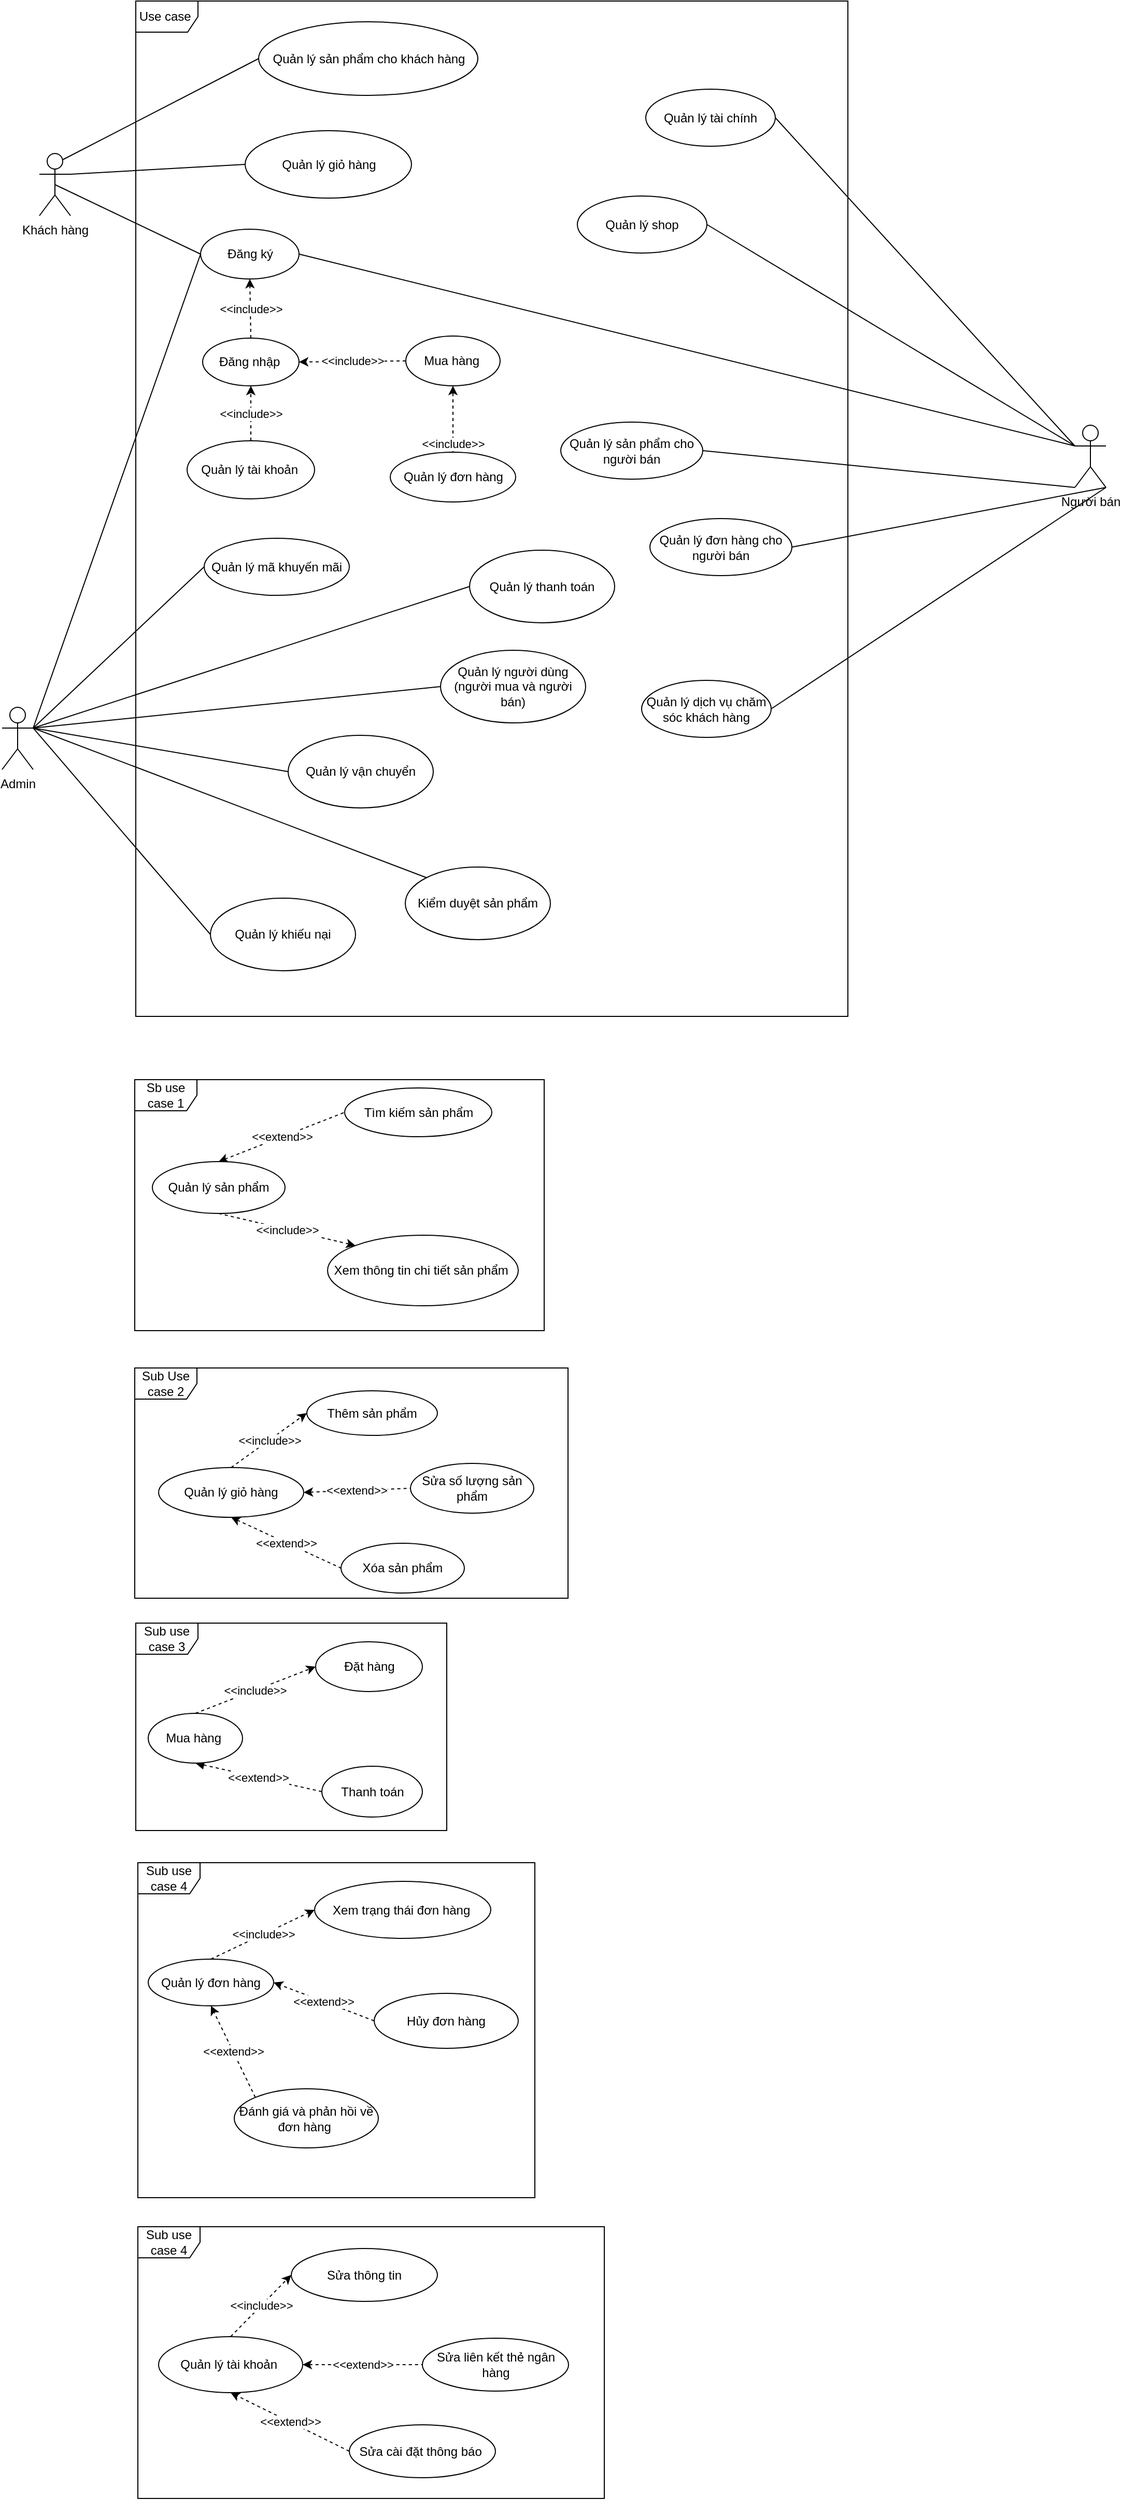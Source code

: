 <mxfile version="26.0.14" pages="3">
  <diagram name="Use case - Đồ án chuyên ngành" id="DkkWWY_Ci0qqELMsnTY7">
    <mxGraphModel dx="1134" dy="1056" grid="0" gridSize="10" guides="1" tooltips="1" connect="1" arrows="1" fold="1" page="0" pageScale="1" pageWidth="827" pageHeight="1169" math="0" shadow="0">
      <root>
        <mxCell id="0" />
        <mxCell id="1" parent="0" />
        <mxCell id="VNswNSfmQvKbLQ0kNU2q-2" value="Use case&amp;nbsp;" style="shape=umlFrame;whiteSpace=wrap;html=1;pointerEvents=0;" parent="1" vertex="1">
          <mxGeometry x="258" y="-27" width="687" height="979" as="geometry" />
        </mxCell>
        <mxCell id="VNswNSfmQvKbLQ0kNU2q-6" style="rounded=0;orthogonalLoop=1;jettySize=auto;html=1;exitX=0.75;exitY=0.1;exitDx=0;exitDy=0;exitPerimeter=0;entryX=0;entryY=0.5;entryDx=0;entryDy=0;endArrow=none;startFill=0;" parent="1" source="VNswNSfmQvKbLQ0kNU2q-3" target="VNswNSfmQvKbLQ0kNU2q-5" edge="1">
          <mxGeometry relative="1" as="geometry" />
        </mxCell>
        <mxCell id="VNswNSfmQvKbLQ0kNU2q-8" style="rounded=0;orthogonalLoop=1;jettySize=auto;html=1;exitX=1;exitY=0.333;exitDx=0;exitDy=0;exitPerimeter=0;entryX=0;entryY=0.5;entryDx=0;entryDy=0;endArrow=none;startFill=0;" parent="1" source="VNswNSfmQvKbLQ0kNU2q-3" target="VNswNSfmQvKbLQ0kNU2q-7" edge="1">
          <mxGeometry relative="1" as="geometry" />
        </mxCell>
        <mxCell id="VNswNSfmQvKbLQ0kNU2q-10" style="rounded=0;orthogonalLoop=1;jettySize=auto;html=1;exitX=0.5;exitY=0.5;exitDx=0;exitDy=0;exitPerimeter=0;entryX=0;entryY=0.5;entryDx=0;entryDy=0;endArrow=none;startFill=0;" parent="1" source="VNswNSfmQvKbLQ0kNU2q-3" target="VNswNSfmQvKbLQ0kNU2q-9" edge="1">
          <mxGeometry relative="1" as="geometry" />
        </mxCell>
        <mxCell id="VNswNSfmQvKbLQ0kNU2q-3" value="Khách hàng" style="shape=umlActor;verticalLabelPosition=bottom;verticalAlign=top;html=1;" parent="1" vertex="1">
          <mxGeometry x="165" y="120" width="30" height="60" as="geometry" />
        </mxCell>
        <mxCell id="VNswNSfmQvKbLQ0kNU2q-5" value="Quản lý sản phẩm cho khách hàng" style="ellipse;whiteSpace=wrap;html=1;" parent="1" vertex="1">
          <mxGeometry x="376.5" y="-7" width="211.5" height="71" as="geometry" />
        </mxCell>
        <mxCell id="VNswNSfmQvKbLQ0kNU2q-7" value="Quản lý giỏ hàng" style="ellipse;whiteSpace=wrap;html=1;" parent="1" vertex="1">
          <mxGeometry x="363.5" y="98" width="160.5" height="65" as="geometry" />
        </mxCell>
        <mxCell id="VNswNSfmQvKbLQ0kNU2q-9" value="Đăng ký" style="ellipse;whiteSpace=wrap;html=1;" parent="1" vertex="1">
          <mxGeometry x="320.5" y="193" width="95" height="48" as="geometry" />
        </mxCell>
        <mxCell id="VNswNSfmQvKbLQ0kNU2q-13" value="&amp;lt;&amp;lt;include&amp;gt;&amp;gt;" style="rounded=0;orthogonalLoop=1;jettySize=auto;html=1;exitX=0.5;exitY=0;exitDx=0;exitDy=0;entryX=0.5;entryY=1;entryDx=0;entryDy=0;dashed=1;" parent="1" source="VNswNSfmQvKbLQ0kNU2q-11" target="VNswNSfmQvKbLQ0kNU2q-9" edge="1">
          <mxGeometry relative="1" as="geometry" />
        </mxCell>
        <mxCell id="VNswNSfmQvKbLQ0kNU2q-11" value="Đăng nhập&amp;nbsp;" style="ellipse;whiteSpace=wrap;html=1;" parent="1" vertex="1">
          <mxGeometry x="322.5" y="298" width="93" height="46" as="geometry" />
        </mxCell>
        <mxCell id="VNswNSfmQvKbLQ0kNU2q-24" value="&amp;lt;&amp;lt;include&amp;gt;&amp;gt;" style="rounded=0;orthogonalLoop=1;jettySize=auto;html=1;exitX=0;exitY=0.5;exitDx=0;exitDy=0;entryX=1;entryY=0.5;entryDx=0;entryDy=0;dashed=1;" parent="1" source="VNswNSfmQvKbLQ0kNU2q-14" target="VNswNSfmQvKbLQ0kNU2q-11" edge="1">
          <mxGeometry relative="1" as="geometry" />
        </mxCell>
        <mxCell id="VNswNSfmQvKbLQ0kNU2q-14" value="Mua hàng&amp;nbsp;" style="ellipse;whiteSpace=wrap;html=1;" parent="1" vertex="1">
          <mxGeometry x="518.5" y="296" width="91" height="48" as="geometry" />
        </mxCell>
        <mxCell id="VNswNSfmQvKbLQ0kNU2q-15" value="Sub Use case 2" style="shape=umlFrame;whiteSpace=wrap;html=1;pointerEvents=0;" parent="1" vertex="1">
          <mxGeometry x="257" y="1291" width="418" height="222" as="geometry" />
        </mxCell>
        <mxCell id="VNswNSfmQvKbLQ0kNU2q-19" value="&amp;lt;&amp;lt;include&amp;gt;&amp;gt;" style="rounded=0;orthogonalLoop=1;jettySize=auto;html=1;exitX=0.5;exitY=0;exitDx=0;exitDy=0;entryX=0;entryY=0.5;entryDx=0;entryDy=0;dashed=1;" parent="1" source="VNswNSfmQvKbLQ0kNU2q-17" target="VNswNSfmQvKbLQ0kNU2q-18" edge="1">
          <mxGeometry relative="1" as="geometry" />
        </mxCell>
        <mxCell id="VNswNSfmQvKbLQ0kNU2q-21" value="&amp;lt;&amp;lt;extend&amp;gt;&amp;gt;" style="rounded=0;orthogonalLoop=1;jettySize=auto;html=1;exitX=1;exitY=0.5;exitDx=0;exitDy=0;entryX=0;entryY=0.5;entryDx=0;entryDy=0;dashed=1;endArrow=none;startFill=1;startArrow=classic;" parent="1" source="VNswNSfmQvKbLQ0kNU2q-17" target="VNswNSfmQvKbLQ0kNU2q-20" edge="1">
          <mxGeometry relative="1" as="geometry" />
        </mxCell>
        <mxCell id="VNswNSfmQvKbLQ0kNU2q-17" value="Quản lý giỏ hàng" style="ellipse;whiteSpace=wrap;html=1;" parent="1" vertex="1">
          <mxGeometry x="280" y="1387" width="140" height="48" as="geometry" />
        </mxCell>
        <mxCell id="VNswNSfmQvKbLQ0kNU2q-18" value="Thêm sản phẩm" style="ellipse;whiteSpace=wrap;html=1;" parent="1" vertex="1">
          <mxGeometry x="423" y="1313" width="126" height="43" as="geometry" />
        </mxCell>
        <mxCell id="VNswNSfmQvKbLQ0kNU2q-20" value="Sửa số lượng sản phẩm" style="ellipse;whiteSpace=wrap;html=1;" parent="1" vertex="1">
          <mxGeometry x="523" y="1383" width="119" height="48" as="geometry" />
        </mxCell>
        <mxCell id="VNswNSfmQvKbLQ0kNU2q-22" value="&amp;lt;&amp;lt;extend&amp;gt;&amp;gt;" style="rounded=0;orthogonalLoop=1;jettySize=auto;html=1;entryX=0;entryY=0.5;entryDx=0;entryDy=0;dashed=1;endArrow=none;startFill=1;startArrow=classic;exitX=0.5;exitY=1;exitDx=0;exitDy=0;" parent="1" source="VNswNSfmQvKbLQ0kNU2q-17" target="VNswNSfmQvKbLQ0kNU2q-23" edge="1">
          <mxGeometry relative="1" as="geometry">
            <mxPoint x="280" y="1497.0" as="sourcePoint" />
          </mxGeometry>
        </mxCell>
        <mxCell id="VNswNSfmQvKbLQ0kNU2q-23" value="Xóa sản phẩm" style="ellipse;whiteSpace=wrap;html=1;" parent="1" vertex="1">
          <mxGeometry x="456" y="1460" width="119" height="48" as="geometry" />
        </mxCell>
        <mxCell id="VNswNSfmQvKbLQ0kNU2q-25" value="Sb use case 1" style="shape=umlFrame;whiteSpace=wrap;html=1;pointerEvents=0;" parent="1" vertex="1">
          <mxGeometry x="257" y="1013" width="395" height="242" as="geometry" />
        </mxCell>
        <mxCell id="VNswNSfmQvKbLQ0kNU2q-29" value="&amp;lt;&amp;lt;extend&amp;gt;&amp;gt;" style="rounded=0;orthogonalLoop=1;jettySize=auto;html=1;exitX=0.5;exitY=0;exitDx=0;exitDy=0;entryX=0;entryY=0.5;entryDx=0;entryDy=0;dashed=1;endArrow=none;startFill=1;startArrow=classic;" parent="1" source="VNswNSfmQvKbLQ0kNU2q-27" target="VNswNSfmQvKbLQ0kNU2q-28" edge="1">
          <mxGeometry relative="1" as="geometry" />
        </mxCell>
        <mxCell id="VNswNSfmQvKbLQ0kNU2q-32" value="&amp;lt;&amp;lt;include&amp;gt;&amp;gt;" style="rounded=0;orthogonalLoop=1;jettySize=auto;html=1;exitX=0.5;exitY=1;exitDx=0;exitDy=0;entryX=0;entryY=0;entryDx=0;entryDy=0;dashed=1;" parent="1" source="VNswNSfmQvKbLQ0kNU2q-27" target="VNswNSfmQvKbLQ0kNU2q-30" edge="1">
          <mxGeometry relative="1" as="geometry" />
        </mxCell>
        <mxCell id="VNswNSfmQvKbLQ0kNU2q-27" value="Quản lý sản phẩm" style="ellipse;whiteSpace=wrap;html=1;" parent="1" vertex="1">
          <mxGeometry x="274" y="1092" width="128" height="50" as="geometry" />
        </mxCell>
        <mxCell id="VNswNSfmQvKbLQ0kNU2q-28" value="Tìm kiếm sản phẩm" style="ellipse;whiteSpace=wrap;html=1;" parent="1" vertex="1">
          <mxGeometry x="459.5" y="1021" width="142" height="47" as="geometry" />
        </mxCell>
        <mxCell id="VNswNSfmQvKbLQ0kNU2q-30" value="Xem thông tin chi tiết sản phẩm&amp;nbsp;" style="ellipse;whiteSpace=wrap;html=1;" parent="1" vertex="1">
          <mxGeometry x="443" y="1163" width="184" height="68" as="geometry" />
        </mxCell>
        <mxCell id="VNswNSfmQvKbLQ0kNU2q-33" value="Sub use case 3" style="shape=umlFrame;whiteSpace=wrap;html=1;pointerEvents=0;" parent="1" vertex="1">
          <mxGeometry x="258" y="1537" width="300" height="200" as="geometry" />
        </mxCell>
        <mxCell id="VNswNSfmQvKbLQ0kNU2q-37" value="&amp;lt;&amp;lt;include&amp;gt;&amp;gt;" style="rounded=0;orthogonalLoop=1;jettySize=auto;html=1;exitX=0.5;exitY=0;exitDx=0;exitDy=0;entryX=0;entryY=0.5;entryDx=0;entryDy=0;dashed=1;" parent="1" source="VNswNSfmQvKbLQ0kNU2q-34" target="VNswNSfmQvKbLQ0kNU2q-35" edge="1">
          <mxGeometry relative="1" as="geometry" />
        </mxCell>
        <mxCell id="VNswNSfmQvKbLQ0kNU2q-38" value="&amp;lt;&amp;lt;extend&amp;gt;&amp;gt;" style="rounded=0;orthogonalLoop=1;jettySize=auto;html=1;exitX=0.5;exitY=1;exitDx=0;exitDy=0;entryX=0;entryY=0.5;entryDx=0;entryDy=0;dashed=1;startArrow=block;startFill=1;endArrow=none;" parent="1" source="VNswNSfmQvKbLQ0kNU2q-34" target="VNswNSfmQvKbLQ0kNU2q-36" edge="1">
          <mxGeometry relative="1" as="geometry" />
        </mxCell>
        <mxCell id="VNswNSfmQvKbLQ0kNU2q-34" value="Mua hàng&amp;nbsp;" style="ellipse;whiteSpace=wrap;html=1;" parent="1" vertex="1">
          <mxGeometry x="270" y="1624" width="91" height="48" as="geometry" />
        </mxCell>
        <mxCell id="VNswNSfmQvKbLQ0kNU2q-35" value="Đặt hàng" style="ellipse;whiteSpace=wrap;html=1;" parent="1" vertex="1">
          <mxGeometry x="431.5" y="1555" width="103" height="48" as="geometry" />
        </mxCell>
        <mxCell id="VNswNSfmQvKbLQ0kNU2q-36" value="Thanh toán" style="ellipse;whiteSpace=wrap;html=1;" parent="1" vertex="1">
          <mxGeometry x="437.5" y="1675" width="97" height="49" as="geometry" />
        </mxCell>
        <mxCell id="NRM2r6z0vRKV2hB_PChY-10" value="&amp;lt;&amp;lt;include&amp;gt;&amp;gt;" style="rounded=0;orthogonalLoop=1;jettySize=auto;html=1;exitX=0.5;exitY=1;exitDx=0;exitDy=0;dashed=1;" parent="1" source="NRM2r6z0vRKV2hB_PChY-1" target="VNswNSfmQvKbLQ0kNU2q-14" edge="1">
          <mxGeometry relative="1" as="geometry" />
        </mxCell>
        <mxCell id="NRM2r6z0vRKV2hB_PChY-1" value="Quản lý đơn hàng" style="ellipse;whiteSpace=wrap;html=1;" parent="1" vertex="1">
          <mxGeometry x="503.5" y="408" width="121" height="48" as="geometry" />
        </mxCell>
        <mxCell id="NRM2r6z0vRKV2hB_PChY-2" value="Sub use case 4" style="shape=umlFrame;whiteSpace=wrap;html=1;pointerEvents=0;" parent="1" vertex="1">
          <mxGeometry x="260" y="1768" width="383" height="323" as="geometry" />
        </mxCell>
        <mxCell id="NRM2r6z0vRKV2hB_PChY-5" value="&amp;lt;&amp;lt;include&amp;gt;&amp;gt;" style="rounded=0;orthogonalLoop=1;jettySize=auto;html=1;exitX=0.5;exitY=0;exitDx=0;exitDy=0;entryX=0;entryY=0.5;entryDx=0;entryDy=0;dashed=1;" parent="1" source="NRM2r6z0vRKV2hB_PChY-3" target="NRM2r6z0vRKV2hB_PChY-4" edge="1">
          <mxGeometry relative="1" as="geometry" />
        </mxCell>
        <mxCell id="NRM2r6z0vRKV2hB_PChY-3" value="Quản lý đơn hàng" style="ellipse;whiteSpace=wrap;html=1;" parent="1" vertex="1">
          <mxGeometry x="270" y="1861" width="121" height="45" as="geometry" />
        </mxCell>
        <mxCell id="NRM2r6z0vRKV2hB_PChY-4" value="Xem trạng thái đơn hàng&amp;nbsp;" style="ellipse;whiteSpace=wrap;html=1;" parent="1" vertex="1">
          <mxGeometry x="430.5" y="1786" width="170" height="55" as="geometry" />
        </mxCell>
        <mxCell id="NRM2r6z0vRKV2hB_PChY-7" value="&amp;lt;&amp;lt;extend&amp;gt;&amp;gt;" style="rounded=0;orthogonalLoop=1;jettySize=auto;html=1;exitX=0;exitY=0.5;exitDx=0;exitDy=0;entryX=1;entryY=0.5;entryDx=0;entryDy=0;dashed=1;" parent="1" source="NRM2r6z0vRKV2hB_PChY-6" target="NRM2r6z0vRKV2hB_PChY-3" edge="1">
          <mxGeometry relative="1" as="geometry" />
        </mxCell>
        <mxCell id="NRM2r6z0vRKV2hB_PChY-6" value="Hủy đơn hàng" style="ellipse;whiteSpace=wrap;html=1;" parent="1" vertex="1">
          <mxGeometry x="488" y="1894" width="139" height="53" as="geometry" />
        </mxCell>
        <mxCell id="NRM2r6z0vRKV2hB_PChY-9" value="&amp;lt;&amp;lt;extend&amp;gt;&amp;gt;" style="rounded=0;orthogonalLoop=1;jettySize=auto;html=1;exitX=0;exitY=0;exitDx=0;exitDy=0;entryX=0.5;entryY=1;entryDx=0;entryDy=0;dashed=1;" parent="1" source="NRM2r6z0vRKV2hB_PChY-8" target="NRM2r6z0vRKV2hB_PChY-3" edge="1">
          <mxGeometry relative="1" as="geometry" />
        </mxCell>
        <mxCell id="NRM2r6z0vRKV2hB_PChY-8" value="Đánh giá và phản hồi về đơn hàng&amp;nbsp;" style="ellipse;whiteSpace=wrap;html=1;" parent="1" vertex="1">
          <mxGeometry x="353" y="1986" width="139" height="57" as="geometry" />
        </mxCell>
        <mxCell id="NRM2r6z0vRKV2hB_PChY-25" value="&amp;lt;&amp;lt;include&amp;gt;&amp;gt;" style="rounded=0;orthogonalLoop=1;jettySize=auto;html=1;exitX=0.5;exitY=0;exitDx=0;exitDy=0;entryX=0.5;entryY=1;entryDx=0;entryDy=0;dashed=1;" parent="1" source="NRM2r6z0vRKV2hB_PChY-11" target="VNswNSfmQvKbLQ0kNU2q-11" edge="1">
          <mxGeometry relative="1" as="geometry" />
        </mxCell>
        <mxCell id="NRM2r6z0vRKV2hB_PChY-11" value="Quản lý tài khoản&amp;nbsp;" style="ellipse;whiteSpace=wrap;html=1;" parent="1" vertex="1">
          <mxGeometry x="307.5" y="397" width="123" height="56" as="geometry" />
        </mxCell>
        <mxCell id="NRM2r6z0vRKV2hB_PChY-19" value="&amp;lt;&amp;lt;include&amp;gt;&amp;gt;" style="rounded=0;orthogonalLoop=1;jettySize=auto;html=1;exitX=0.5;exitY=0;exitDx=0;exitDy=0;entryX=0;entryY=0.5;entryDx=0;entryDy=0;dashed=1;" parent="1" source="NRM2r6z0vRKV2hB_PChY-12" target="NRM2r6z0vRKV2hB_PChY-18" edge="1">
          <mxGeometry relative="1" as="geometry" />
        </mxCell>
        <mxCell id="NRM2r6z0vRKV2hB_PChY-21" value="&amp;lt;&amp;lt;extend&amp;gt;&amp;gt;" style="rounded=0;orthogonalLoop=1;jettySize=auto;html=1;exitX=1;exitY=0.5;exitDx=0;exitDy=0;entryX=0;entryY=0.5;entryDx=0;entryDy=0;dashed=1;startArrow=classic;startFill=1;endArrow=none;" parent="1" source="NRM2r6z0vRKV2hB_PChY-12" target="NRM2r6z0vRKV2hB_PChY-20" edge="1">
          <mxGeometry x="0.004" relative="1" as="geometry">
            <mxPoint as="offset" />
          </mxGeometry>
        </mxCell>
        <mxCell id="NRM2r6z0vRKV2hB_PChY-12" value="Quản lý tài khoản&amp;nbsp;" style="ellipse;whiteSpace=wrap;html=1;" parent="1" vertex="1">
          <mxGeometry x="280" y="2225" width="139" height="54" as="geometry" />
        </mxCell>
        <mxCell id="NRM2r6z0vRKV2hB_PChY-17" value="Sub use case 4" style="shape=umlFrame;whiteSpace=wrap;html=1;pointerEvents=0;" parent="1" vertex="1">
          <mxGeometry x="260" y="2119" width="450" height="262" as="geometry" />
        </mxCell>
        <mxCell id="NRM2r6z0vRKV2hB_PChY-18" value="Sửa thông tin" style="ellipse;whiteSpace=wrap;html=1;" parent="1" vertex="1">
          <mxGeometry x="408" y="2140" width="141" height="51" as="geometry" />
        </mxCell>
        <mxCell id="NRM2r6z0vRKV2hB_PChY-20" value="Sửa liên kết thẻ ngân hàng" style="ellipse;whiteSpace=wrap;html=1;" parent="1" vertex="1">
          <mxGeometry x="534.5" y="2226.5" width="141" height="51" as="geometry" />
        </mxCell>
        <mxCell id="NRM2r6z0vRKV2hB_PChY-23" value="&amp;lt;&amp;lt;extend&amp;gt;&amp;gt;" style="rounded=0;orthogonalLoop=1;jettySize=auto;html=1;exitX=0;exitY=0.5;exitDx=0;exitDy=0;entryX=0.5;entryY=1;entryDx=0;entryDy=0;dashed=1;startArrow=none;startFill=0;endArrow=classic;endFill=1;" parent="1" source="NRM2r6z0vRKV2hB_PChY-22" target="NRM2r6z0vRKV2hB_PChY-12" edge="1">
          <mxGeometry relative="1" as="geometry" />
        </mxCell>
        <mxCell id="NRM2r6z0vRKV2hB_PChY-22" value="Sửa cài đặt thông báo&amp;nbsp;" style="ellipse;whiteSpace=wrap;html=1;" parent="1" vertex="1">
          <mxGeometry x="464" y="2310" width="141" height="51" as="geometry" />
        </mxCell>
        <mxCell id="m9WuQb1tKZzpKAF249Fw-2" style="rounded=0;orthogonalLoop=1;jettySize=auto;html=1;exitX=0;exitY=0.333;exitDx=0;exitDy=0;exitPerimeter=0;entryX=1;entryY=0.5;entryDx=0;entryDy=0;endArrow=none;startFill=0;" parent="1" source="m9WuQb1tKZzpKAF249Fw-1" target="VNswNSfmQvKbLQ0kNU2q-9" edge="1">
          <mxGeometry relative="1" as="geometry" />
        </mxCell>
        <mxCell id="m9WuQb1tKZzpKAF249Fw-1" value="Người bán" style="shape=umlActor;verticalLabelPosition=bottom;verticalAlign=top;html=1;" parent="1" vertex="1">
          <mxGeometry x="1164" y="382" width="30" height="60" as="geometry" />
        </mxCell>
        <mxCell id="m9WuQb1tKZzpKAF249Fw-5" value="Quản lý sản phẩm cho người bán" style="ellipse;whiteSpace=wrap;html=1;" parent="1" vertex="1">
          <mxGeometry x="668" y="379" width="137" height="55" as="geometry" />
        </mxCell>
        <mxCell id="m9WuQb1tKZzpKAF249Fw-6" style="rounded=0;orthogonalLoop=1;jettySize=auto;html=1;exitX=1;exitY=0.5;exitDx=0;exitDy=0;entryX=0;entryY=1;entryDx=0;entryDy=0;entryPerimeter=0;endArrow=none;startFill=0;" parent="1" source="m9WuQb1tKZzpKAF249Fw-5" target="m9WuQb1tKZzpKAF249Fw-1" edge="1">
          <mxGeometry relative="1" as="geometry" />
        </mxCell>
        <mxCell id="m9WuQb1tKZzpKAF249Fw-7" value="Quản lý đơn hàng cho người bán" style="ellipse;whiteSpace=wrap;html=1;" parent="1" vertex="1">
          <mxGeometry x="754" y="472" width="137" height="55" as="geometry" />
        </mxCell>
        <mxCell id="m9WuQb1tKZzpKAF249Fw-8" style="rounded=0;orthogonalLoop=1;jettySize=auto;html=1;exitX=1;exitY=0.5;exitDx=0;exitDy=0;entryX=1;entryY=1;entryDx=0;entryDy=0;entryPerimeter=0;endArrow=none;startFill=0;" parent="1" source="m9WuQb1tKZzpKAF249Fw-7" target="m9WuQb1tKZzpKAF249Fw-1" edge="1">
          <mxGeometry relative="1" as="geometry" />
        </mxCell>
        <mxCell id="m9WuQb1tKZzpKAF249Fw-9" value="Quản lý dịch vụ chăm sóc khách hàng" style="ellipse;whiteSpace=wrap;html=1;" parent="1" vertex="1">
          <mxGeometry x="746" y="628" width="125" height="55" as="geometry" />
        </mxCell>
        <mxCell id="m9WuQb1tKZzpKAF249Fw-10" style="rounded=0;orthogonalLoop=1;jettySize=auto;html=1;exitX=1;exitY=0.5;exitDx=0;exitDy=0;entryX=1;entryY=1;entryDx=0;entryDy=0;entryPerimeter=0;endArrow=none;startFill=0;" parent="1" source="m9WuQb1tKZzpKAF249Fw-9" target="m9WuQb1tKZzpKAF249Fw-1" edge="1">
          <mxGeometry relative="1" as="geometry" />
        </mxCell>
        <mxCell id="m9WuQb1tKZzpKAF249Fw-11" value="Quản lý tài chính" style="ellipse;whiteSpace=wrap;html=1;" parent="1" vertex="1">
          <mxGeometry x="750" y="58" width="125" height="55" as="geometry" />
        </mxCell>
        <mxCell id="m9WuQb1tKZzpKAF249Fw-12" style="rounded=0;orthogonalLoop=1;jettySize=auto;html=1;exitX=1;exitY=0.5;exitDx=0;exitDy=0;entryX=0;entryY=0.333;entryDx=0;entryDy=0;entryPerimeter=0;endArrow=none;startFill=0;" parent="1" source="m9WuQb1tKZzpKAF249Fw-11" target="m9WuQb1tKZzpKAF249Fw-1" edge="1">
          <mxGeometry relative="1" as="geometry" />
        </mxCell>
        <mxCell id="m9WuQb1tKZzpKAF249Fw-13" value="Quản lý shop" style="ellipse;whiteSpace=wrap;html=1;" parent="1" vertex="1">
          <mxGeometry x="684" y="161" width="125" height="55" as="geometry" />
        </mxCell>
        <mxCell id="m9WuQb1tKZzpKAF249Fw-14" style="rounded=0;orthogonalLoop=1;jettySize=auto;html=1;exitX=1;exitY=0.5;exitDx=0;exitDy=0;entryX=0;entryY=0.333;entryDx=0;entryDy=0;entryPerimeter=0;endArrow=none;startFill=0;" parent="1" source="m9WuQb1tKZzpKAF249Fw-13" target="m9WuQb1tKZzpKAF249Fw-1" edge="1">
          <mxGeometry relative="1" as="geometry" />
        </mxCell>
        <mxCell id="LIjcJgggQF4UqE3baI8m-9" style="rounded=0;orthogonalLoop=1;jettySize=auto;html=1;exitX=1;exitY=0.333;exitDx=0;exitDy=0;exitPerimeter=0;entryX=0;entryY=0.5;entryDx=0;entryDy=0;endArrow=none;startFill=0;" parent="1" source="LIjcJgggQF4UqE3baI8m-2" target="LIjcJgggQF4UqE3baI8m-3" edge="1">
          <mxGeometry relative="1" as="geometry" />
        </mxCell>
        <mxCell id="LIjcJgggQF4UqE3baI8m-2" value="Admin" style="shape=umlActor;verticalLabelPosition=bottom;verticalAlign=top;html=1;" parent="1" vertex="1">
          <mxGeometry x="129" y="654" width="30" height="60" as="geometry" />
        </mxCell>
        <mxCell id="LIjcJgggQF4UqE3baI8m-3" value="Quản lý mã khuyến mãi" style="ellipse;whiteSpace=wrap;html=1;" parent="1" vertex="1">
          <mxGeometry x="324" y="491" width="140" height="55" as="geometry" />
        </mxCell>
        <mxCell id="LIjcJgggQF4UqE3baI8m-4" value="Quản lý người dùng (người mua và người bán)" style="ellipse;whiteSpace=wrap;html=1;" parent="1" vertex="1">
          <mxGeometry x="552" y="599" width="140" height="70" as="geometry" />
        </mxCell>
        <mxCell id="LIjcJgggQF4UqE3baI8m-5" value="Kiểm duyệt sản phẩm" style="ellipse;whiteSpace=wrap;html=1;" parent="1" vertex="1">
          <mxGeometry x="518" y="808" width="140" height="70" as="geometry" />
        </mxCell>
        <mxCell id="LIjcJgggQF4UqE3baI8m-6" value="Quản lý thanh toán" style="ellipse;whiteSpace=wrap;html=1;" parent="1" vertex="1">
          <mxGeometry x="580" y="502.5" width="140" height="70" as="geometry" />
        </mxCell>
        <mxCell id="LIjcJgggQF4UqE3baI8m-7" value="Quản lý vận chuyển" style="ellipse;whiteSpace=wrap;html=1;" parent="1" vertex="1">
          <mxGeometry x="405" y="681" width="140" height="70" as="geometry" />
        </mxCell>
        <mxCell id="LIjcJgggQF4UqE3baI8m-8" value="Quản lý khiếu nại" style="ellipse;whiteSpace=wrap;html=1;" parent="1" vertex="1">
          <mxGeometry x="330" y="838" width="140" height="70" as="geometry" />
        </mxCell>
        <mxCell id="LIjcJgggQF4UqE3baI8m-10" style="rounded=0;orthogonalLoop=1;jettySize=auto;html=1;exitX=1;exitY=0.333;exitDx=0;exitDy=0;exitPerimeter=0;entryX=0;entryY=0.5;entryDx=0;entryDy=0;endArrow=none;startFill=0;" parent="1" source="LIjcJgggQF4UqE3baI8m-2" target="LIjcJgggQF4UqE3baI8m-6" edge="1">
          <mxGeometry relative="1" as="geometry">
            <mxPoint x="169" y="684" as="sourcePoint" />
            <mxPoint x="380" y="547" as="targetPoint" />
          </mxGeometry>
        </mxCell>
        <mxCell id="LIjcJgggQF4UqE3baI8m-11" style="rounded=0;orthogonalLoop=1;jettySize=auto;html=1;exitX=1;exitY=0.333;exitDx=0;exitDy=0;exitPerimeter=0;entryX=0;entryY=0.5;entryDx=0;entryDy=0;endArrow=none;startFill=0;" parent="1" source="LIjcJgggQF4UqE3baI8m-2" target="LIjcJgggQF4UqE3baI8m-4" edge="1">
          <mxGeometry relative="1" as="geometry">
            <mxPoint x="169" y="684" as="sourcePoint" />
            <mxPoint x="621" y="594" as="targetPoint" />
          </mxGeometry>
        </mxCell>
        <mxCell id="LIjcJgggQF4UqE3baI8m-12" style="rounded=0;orthogonalLoop=1;jettySize=auto;html=1;exitX=1;exitY=0.333;exitDx=0;exitDy=0;exitPerimeter=0;entryX=0;entryY=0.5;entryDx=0;entryDy=0;endArrow=none;startFill=0;" parent="1" source="LIjcJgggQF4UqE3baI8m-2" target="LIjcJgggQF4UqE3baI8m-7" edge="1">
          <mxGeometry relative="1" as="geometry">
            <mxPoint x="169" y="684" as="sourcePoint" />
            <mxPoint x="397" y="682" as="targetPoint" />
          </mxGeometry>
        </mxCell>
        <mxCell id="LIjcJgggQF4UqE3baI8m-13" style="rounded=0;orthogonalLoop=1;jettySize=auto;html=1;exitX=1;exitY=0.333;exitDx=0;exitDy=0;exitPerimeter=0;entryX=0;entryY=0;entryDx=0;entryDy=0;endArrow=none;startFill=0;" parent="1" source="LIjcJgggQF4UqE3baI8m-2" target="LIjcJgggQF4UqE3baI8m-5" edge="1">
          <mxGeometry relative="1" as="geometry">
            <mxPoint x="169" y="684" as="sourcePoint" />
            <mxPoint x="644" y="734" as="targetPoint" />
          </mxGeometry>
        </mxCell>
        <mxCell id="LIjcJgggQF4UqE3baI8m-14" style="rounded=0;orthogonalLoop=1;jettySize=auto;html=1;exitX=1;exitY=0.333;exitDx=0;exitDy=0;exitPerimeter=0;entryX=0;entryY=0.5;entryDx=0;entryDy=0;endArrow=none;startFill=0;" parent="1" source="LIjcJgggQF4UqE3baI8m-2" target="LIjcJgggQF4UqE3baI8m-8" edge="1">
          <mxGeometry relative="1" as="geometry">
            <mxPoint x="169" y="684" as="sourcePoint" />
            <mxPoint x="397" y="744" as="targetPoint" />
          </mxGeometry>
        </mxCell>
        <mxCell id="LIjcJgggQF4UqE3baI8m-15" style="rounded=0;orthogonalLoop=1;jettySize=auto;html=1;exitX=1;exitY=0.333;exitDx=0;exitDy=0;exitPerimeter=0;entryX=0;entryY=0.5;entryDx=0;entryDy=0;endArrow=none;startFill=0;" parent="1" source="LIjcJgggQF4UqE3baI8m-2" target="VNswNSfmQvKbLQ0kNU2q-9" edge="1">
          <mxGeometry relative="1" as="geometry">
            <mxPoint x="169" y="684" as="sourcePoint" />
            <mxPoint x="334" y="529" as="targetPoint" />
          </mxGeometry>
        </mxCell>
      </root>
    </mxGraphModel>
  </diagram>
  <diagram id="1HJV61UrAdBUhBgmatoh" name="Use case - Công nghệ phần mềm">
    <mxGraphModel dx="794" dy="859" grid="1" gridSize="10" guides="1" tooltips="1" connect="1" arrows="1" fold="1" page="0" pageScale="1" pageWidth="827" pageHeight="1169" math="0" shadow="0">
      <root>
        <mxCell id="0" />
        <mxCell id="1" parent="0" />
        <mxCell id="06tJIdHExdX9FuPC5DpM-1" value="Đề bài:&amp;nbsp;&lt;span style=&quot;background-color: transparent; color: light-dark(rgb(0, 0, 0), rgb(255, 255, 255));&quot;&gt;Ứng Dụng Cho Thuê Xe&lt;/span&gt;&lt;div&gt;&lt;div&gt;Ứng dụng thuê xe di động phải hỗ trợ các tính năng sau:&lt;/div&gt;&lt;div&gt;&lt;br&gt;&lt;/div&gt;&lt;div&gt;Khách hàng có thể tạo, hủy hoặc chỉnh sửa một đặt chỗ thuê xe.&lt;/div&gt;&lt;div&gt;Xe thuê có thể được lấy và trả tại bất kỳ một trong 650 địa điểm của công ty cho thuê xe ở 50 quốc gia trên toàn thế giới. Công ty cho thuê xe cung cấp một loạt các phương tiện ở mỗi quốc gia. Phạm vi có thể không giống nhau ở mỗi quốc gia.&lt;/div&gt;&lt;div&gt;Để thực hiện đặt chỗ thuê xe, khách hàng phải cung cấp tên và địa chỉ email liên hệ, ngày giờ bắt đầu và kết thúc của thuê xe, địa điểm lấy và trả xe, loại xe mà họ muốn thuê và một thẻ tín dụng hợp lệ.&lt;/div&gt;&lt;div&gt;Khi đặt chỗ thuê xe được xác nhận, khách hàng sẽ nhận được một email từ hệ thống đặt chỗ trung tâm với chi tiết về thuê xe của họ, bao gồm ước tính chi phí và số tham chiếu thuê xe.&lt;/div&gt;&lt;div&gt;Khách hàng có thể chỉnh sửa hoặc hủy đặt chỗ bằng cách gọi lại đặt chỗ của họ từ hệ thống đặt chỗ trung tâm sử dụng số tham chiếu thuê xe và họ tên.&lt;/div&gt;&lt;div&gt;Sau khi đặt chỗ được thực hiện, khách hàng sẽ nhận được email nhắc nhở 72 giờ, 48 giờ và 24 giờ trước khi thuê xe bắt đầu.&lt;/div&gt;&lt;div&gt;Khách hàng thuê xe thường xuyên có thể trở thành Thành viên Thuê Xe Bạc và sẽ được cấp một Số Thành Viên Bạc.&lt;/div&gt;&lt;div&gt;Thành viên Thuê Xe Bạc có thể thiết lập sở thích về xe thuê, thông tin liên hệ và chi tiết thẻ tín dụng, tự động được sử dụng khi họ thực hiện đặt chỗ.&lt;/div&gt;&lt;div&gt;Thành viên Thuê Xe Bạc có thể đăng nhập bằng cách nhập số Thành viên Bạc và mật khẩu vào ứng dụng thuê xe di động. Sau khi đăng nhập, họ có thể quản lý các thuê xe của mình dễ dàng thông qua giao diện hiển thị danh sách các thuê xe hiện tại, từ đó họ có thể dễ dàng thực hiện đặt chỗ mới hoặc chỉnh sửa hoặc xóa đặt chỗ hiện có.&lt;/div&gt;&lt;div&gt;Thành viên Bạc cũng có thể chọn nói chuyện với một nhân viên hỗ trợ khách hàng, người sẽ giúp họ quản lý các thuê xe của mình.&lt;/div&gt;&lt;div&gt;Câu hỏi:&lt;/div&gt;&lt;div&gt;Xác định các trường hợp sử dụng chính, bao gồm cả các tác nhân, và vẽ sơ đồ các trường hợp sử dụng, bao gồm các mối quan hệ giữa các trường hợp sử dụng.&lt;/div&gt;&lt;div&gt;Xác định các lớp chính và các mối quan hệ giữa chúng. Sau đó, cung cấp sơ đồ lớp.&lt;/div&gt;&lt;div&gt;Mô tả một kịch bản (cho từng chức năng) có thể xảy ra trong ít nhất ba chức năng. Do đó, cung cấp ba sơ đồ tuần tự.&lt;/div&gt;&lt;/div&gt;" style="text;html=1;align=left;verticalAlign=middle;whiteSpace=wrap;rounded=0;" parent="1" vertex="1">
          <mxGeometry x="200" y="-80" width="760" height="300" as="geometry" />
        </mxCell>
        <mxCell id="06tJIdHExdX9FuPC5DpM-3" value="Use case&amp;nbsp;&lt;span style=&quot;text-align: left;&quot;&gt;Ứng dụng thuê xe di động&lt;/span&gt;" style="shape=umlFrame;whiteSpace=wrap;html=1;pointerEvents=0;width=220;height=30;" parent="1" vertex="1">
          <mxGeometry x="140" y="300" width="680" height="660" as="geometry" />
        </mxCell>
        <mxCell id="06tJIdHExdX9FuPC5DpM-7" value="Đăng ký" style="ellipse;whiteSpace=wrap;html=1;" parent="1" vertex="1">
          <mxGeometry x="530" y="710" width="100" height="50" as="geometry" />
        </mxCell>
        <mxCell id="06tJIdHExdX9FuPC5DpM-9" value="&amp;lt;&amp;lt;include&amp;gt;&amp;gt;" style="rounded=0;orthogonalLoop=1;jettySize=auto;html=1;exitX=1;exitY=1;exitDx=0;exitDy=0;entryX=0;entryY=0;entryDx=0;entryDy=0;dashed=1;" parent="1" source="06tJIdHExdX9FuPC5DpM-8" target="06tJIdHExdX9FuPC5DpM-7" edge="1">
          <mxGeometry relative="1" as="geometry" />
        </mxCell>
        <mxCell id="06tJIdHExdX9FuPC5DpM-8" value="Đăng nhập" style="ellipse;whiteSpace=wrap;html=1;" parent="1" vertex="1">
          <mxGeometry x="460" y="580" width="100" height="50" as="geometry" />
        </mxCell>
        <mxCell id="06tJIdHExdX9FuPC5DpM-16" style="rounded=0;orthogonalLoop=1;jettySize=auto;html=1;exitX=0.5;exitY=0.5;exitDx=0;exitDy=0;exitPerimeter=0;entryX=0;entryY=0.5;entryDx=0;entryDy=0;endArrow=none;startFill=0;" parent="1" source="06tJIdHExdX9FuPC5DpM-11" target="06tJIdHExdX9FuPC5DpM-12" edge="1">
          <mxGeometry relative="1" as="geometry" />
        </mxCell>
        <mxCell id="06tJIdHExdX9FuPC5DpM-11" value="Khách hàng&amp;nbsp;" style="shape=umlActor;verticalLabelPosition=bottom;verticalAlign=top;html=1;" parent="1" vertex="1">
          <mxGeometry x="60" y="575" width="30" height="60" as="geometry" />
        </mxCell>
        <mxCell id="06tJIdHExdX9FuPC5DpM-19" value="&amp;lt;&amp;lt;include&amp;gt;&amp;gt;" style="rounded=0;orthogonalLoop=1;jettySize=auto;html=1;exitX=1;exitY=0.5;exitDx=0;exitDy=0;entryX=0;entryY=0.5;entryDx=0;entryDy=0;dashed=1;" parent="1" source="06tJIdHExdX9FuPC5DpM-12" target="06tJIdHExdX9FuPC5DpM-8" edge="1">
          <mxGeometry relative="1" as="geometry" />
        </mxCell>
        <mxCell id="qyg0ds9GP00i9fXxCnOH-4" value="&amp;lt;&amp;lt;include&amp;gt;&amp;gt;" style="rounded=0;orthogonalLoop=1;jettySize=auto;html=1;exitX=0.5;exitY=0;exitDx=0;exitDy=0;entryX=0.5;entryY=1;entryDx=0;entryDy=0;dashed=1;" parent="1" source="06tJIdHExdX9FuPC5DpM-12" target="qyg0ds9GP00i9fXxCnOH-3" edge="1">
          <mxGeometry relative="1" as="geometry" />
        </mxCell>
        <mxCell id="06tJIdHExdX9FuPC5DpM-12" value="Tạo chỗ thuê xe" style="ellipse;whiteSpace=wrap;html=1;" parent="1" vertex="1">
          <mxGeometry x="230" y="580" width="140" height="50" as="geometry" />
        </mxCell>
        <mxCell id="06tJIdHExdX9FuPC5DpM-17" value="&amp;lt;&amp;lt;include&amp;gt;&amp;gt;" style="rounded=0;orthogonalLoop=1;jettySize=auto;html=1;exitX=0.5;exitY=1;exitDx=0;exitDy=0;dashed=1;entryX=0.5;entryY=0;entryDx=0;entryDy=0;" parent="1" source="06tJIdHExdX9FuPC5DpM-13" target="06tJIdHExdX9FuPC5DpM-12" edge="1">
          <mxGeometry relative="1" as="geometry">
            <mxPoint x="300" y="580" as="targetPoint" />
          </mxGeometry>
        </mxCell>
        <mxCell id="06tJIdHExdX9FuPC5DpM-13" value="Hủy chỗ thuê xe" style="ellipse;whiteSpace=wrap;html=1;" parent="1" vertex="1">
          <mxGeometry x="340" y="340" width="140" height="50" as="geometry" />
        </mxCell>
        <mxCell id="06tJIdHExdX9FuPC5DpM-18" value="&amp;lt;&amp;lt;include&amp;gt;&amp;gt;" style="rounded=0;orthogonalLoop=1;jettySize=auto;html=1;exitX=0.5;exitY=0;exitDx=0;exitDy=0;dashed=1;" parent="1" source="06tJIdHExdX9FuPC5DpM-14" target="06tJIdHExdX9FuPC5DpM-12" edge="1">
          <mxGeometry relative="1" as="geometry" />
        </mxCell>
        <mxCell id="06tJIdHExdX9FuPC5DpM-14" value="Chỉnh sửa chỗ thuê xe" style="ellipse;whiteSpace=wrap;html=1;" parent="1" vertex="1">
          <mxGeometry x="230" y="730" width="140" height="50" as="geometry" />
        </mxCell>
        <mxCell id="qyg0ds9GP00i9fXxCnOH-2" value="&amp;lt;&amp;lt;include&amp;gt;&amp;gt;" style="rounded=0;orthogonalLoop=1;jettySize=auto;html=1;exitX=0;exitY=1;exitDx=0;exitDy=0;dashed=1;" parent="1" source="06tJIdHExdX9FuPC5DpM-21" edge="1">
          <mxGeometry x="-0.26" relative="1" as="geometry">
            <mxPoint x="540" y="580" as="targetPoint" />
            <mxPoint as="offset" />
          </mxGeometry>
        </mxCell>
        <mxCell id="06tJIdHExdX9FuPC5DpM-21" value="Thiết lập sở thích về xe thuê, thông tin liên hệ và chi tiết thẻ tín dụng" style="ellipse;whiteSpace=wrap;html=1;" parent="1" vertex="1">
          <mxGeometry x="510" y="350" width="210" height="70" as="geometry" />
        </mxCell>
        <mxCell id="06tJIdHExdX9FuPC5DpM-32" value="&amp;lt;&amp;lt;include&amp;gt;&amp;gt;" style="rounded=0;orthogonalLoop=1;jettySize=auto;html=1;exitX=0;exitY=0.5;exitDx=0;exitDy=0;entryX=1;entryY=0.5;entryDx=0;entryDy=0;dashed=1;" parent="1" source="06tJIdHExdX9FuPC5DpM-22" target="06tJIdHExdX9FuPC5DpM-8" edge="1">
          <mxGeometry relative="1" as="geometry" />
        </mxCell>
        <mxCell id="06tJIdHExdX9FuPC5DpM-22" value="Quản lý các thuê xe" style="ellipse;whiteSpace=wrap;html=1;" parent="1" vertex="1">
          <mxGeometry x="660" y="580" width="130" height="50" as="geometry" />
        </mxCell>
        <mxCell id="06tJIdHExdX9FuPC5DpM-28" style="rounded=0;orthogonalLoop=1;jettySize=auto;html=1;exitX=0.25;exitY=0.1;exitDx=0;exitDy=0;exitPerimeter=0;entryX=1;entryY=0.5;entryDx=0;entryDy=0;endArrow=none;startFill=0;" parent="1" source="06tJIdHExdX9FuPC5DpM-23" target="06tJIdHExdX9FuPC5DpM-21" edge="1">
          <mxGeometry relative="1" as="geometry" />
        </mxCell>
        <mxCell id="06tJIdHExdX9FuPC5DpM-30" style="rounded=0;orthogonalLoop=1;jettySize=auto;html=1;exitX=0;exitY=0.333;exitDx=0;exitDy=0;exitPerimeter=0;entryX=1;entryY=0;entryDx=0;entryDy=0;endArrow=none;startFill=0;" parent="1" source="06tJIdHExdX9FuPC5DpM-23" target="06tJIdHExdX9FuPC5DpM-12" edge="1">
          <mxGeometry relative="1" as="geometry" />
        </mxCell>
        <mxCell id="06tJIdHExdX9FuPC5DpM-23" value="Thành viên Bạc" style="shape=umlActor;verticalLabelPosition=bottom;verticalAlign=top;html=1;" parent="1" vertex="1">
          <mxGeometry x="900" y="380" width="30" height="60" as="geometry" />
        </mxCell>
        <mxCell id="06tJIdHExdX9FuPC5DpM-33" style="rounded=0;orthogonalLoop=1;jettySize=auto;html=1;exitX=1;exitY=0.333;exitDx=0;exitDy=0;exitPerimeter=0;entryX=0;entryY=0.5;entryDx=0;entryDy=0;endArrow=none;startFill=0;" parent="1" source="06tJIdHExdX9FuPC5DpM-24" target="06tJIdHExdX9FuPC5DpM-25" edge="1">
          <mxGeometry relative="1" as="geometry" />
        </mxCell>
        <mxCell id="06tJIdHExdX9FuPC5DpM-24" value="HT đặt chỗ trung tâm" style="shape=umlActor;verticalLabelPosition=bottom;verticalAlign=top;html=1;" parent="1" vertex="1">
          <mxGeometry x="50" y="840" width="30" height="60" as="geometry" />
        </mxCell>
        <mxCell id="06tJIdHExdX9FuPC5DpM-34" value="&amp;lt;&amp;lt;extend&amp;gt;&amp;gt;" style="rounded=0;orthogonalLoop=1;jettySize=auto;html=1;exitX=0.5;exitY=0;exitDx=0;exitDy=0;entryX=1;entryY=1;entryDx=0;entryDy=0;dashed=1;" parent="1" source="06tJIdHExdX9FuPC5DpM-25" target="06tJIdHExdX9FuPC5DpM-12" edge="1">
          <mxGeometry x="0.034" y="-2" relative="1" as="geometry">
            <mxPoint as="offset" />
          </mxGeometry>
        </mxCell>
        <mxCell id="06tJIdHExdX9FuPC5DpM-25" value="&#xa;&lt;b id=&quot;docs-internal-guid-70cc98bf-7fff-0fc6-bff3-2ec52eb0df34&quot; style=&quot;font-weight:normal;&quot;&gt;&lt;span style=&quot;font-size:11pt;font-family:&#39;Times New Roman&#39;,serif;color:#000000;background-color:transparent;font-weight:400;font-style:normal;font-variant:normal;text-decoration:none;vertical-align:baseline;white-space:pre;white-space:pre-wrap;&quot;&gt;Thiết lập tự động thông tin TV bạc khi họ đặt chỗ (sở thích về xe thuê, thông tin liên hệ và chi tiết thẻ tín dụng) &lt;/span&gt;&lt;/b&gt;&#xa;&#xa;" style="ellipse;whiteSpace=wrap;html=1;" parent="1" vertex="1">
          <mxGeometry x="330" y="810" width="290" height="100" as="geometry" />
        </mxCell>
        <mxCell id="06tJIdHExdX9FuPC5DpM-26" value="NV hỗ trợ khách hàng" style="shape=umlActor;verticalLabelPosition=bottom;verticalAlign=top;html=1;" parent="1" vertex="1">
          <mxGeometry x="870" y="710" width="30" height="60" as="geometry" />
        </mxCell>
        <mxCell id="06tJIdHExdX9FuPC5DpM-29" style="rounded=0;orthogonalLoop=1;jettySize=auto;html=1;exitX=1;exitY=0.5;exitDx=0;exitDy=0;entryX=0.5;entryY=0.5;entryDx=0;entryDy=0;entryPerimeter=0;endArrow=none;startFill=0;" parent="1" source="06tJIdHExdX9FuPC5DpM-22" target="06tJIdHExdX9FuPC5DpM-23" edge="1">
          <mxGeometry relative="1" as="geometry" />
        </mxCell>
        <mxCell id="06tJIdHExdX9FuPC5DpM-31" style="rounded=0;orthogonalLoop=1;jettySize=auto;html=1;exitX=1;exitY=0;exitDx=0;exitDy=0;entryX=0;entryY=0.333;entryDx=0;entryDy=0;entryPerimeter=0;endArrow=none;startFill=0;" parent="1" source="KyXNlYAr9B6M4v_SRstL-1" target="06tJIdHExdX9FuPC5DpM-26" edge="1">
          <mxGeometry relative="1" as="geometry" />
        </mxCell>
        <mxCell id="qyg0ds9GP00i9fXxCnOH-3" value="Điền thông tin" style="ellipse;whiteSpace=wrap;html=1;" parent="1" vertex="1">
          <mxGeometry x="160" y="420" width="130" height="40" as="geometry" />
        </mxCell>
        <mxCell id="KyXNlYAr9B6M4v_SRstL-1" value="Trợ giúp TV bạc" style="ellipse;whiteSpace=wrap;html=1;" parent="1" vertex="1">
          <mxGeometry x="640" y="720" width="140" height="70" as="geometry" />
        </mxCell>
      </root>
    </mxGraphModel>
  </diagram>
  <diagram id="cBB9hYx5_1PJiDjokaFB" name="ĐACN.Website bán khóa học online">
    <mxGraphModel dx="1594" dy="1259" grid="1" gridSize="10" guides="1" tooltips="1" connect="1" arrows="1" fold="1" page="0" pageScale="1" pageWidth="827" pageHeight="1169" math="0" shadow="0">
      <root>
        <mxCell id="0" />
        <mxCell id="1" parent="0" />
        <mxCell id="zlYMkPO3fRClQ_j4NCIm-1" value="FlowChart - Phân tích nghiệp vụ&amp;nbsp;" style="text;html=1;align=center;verticalAlign=middle;whiteSpace=wrap;rounded=0;fillColor=#f8cecc;strokeColor=#b85450;" vertex="1" parent="1">
          <mxGeometry x="-680" y="-430" width="230" height="30" as="geometry" />
        </mxCell>
      </root>
    </mxGraphModel>
  </diagram>
</mxfile>
